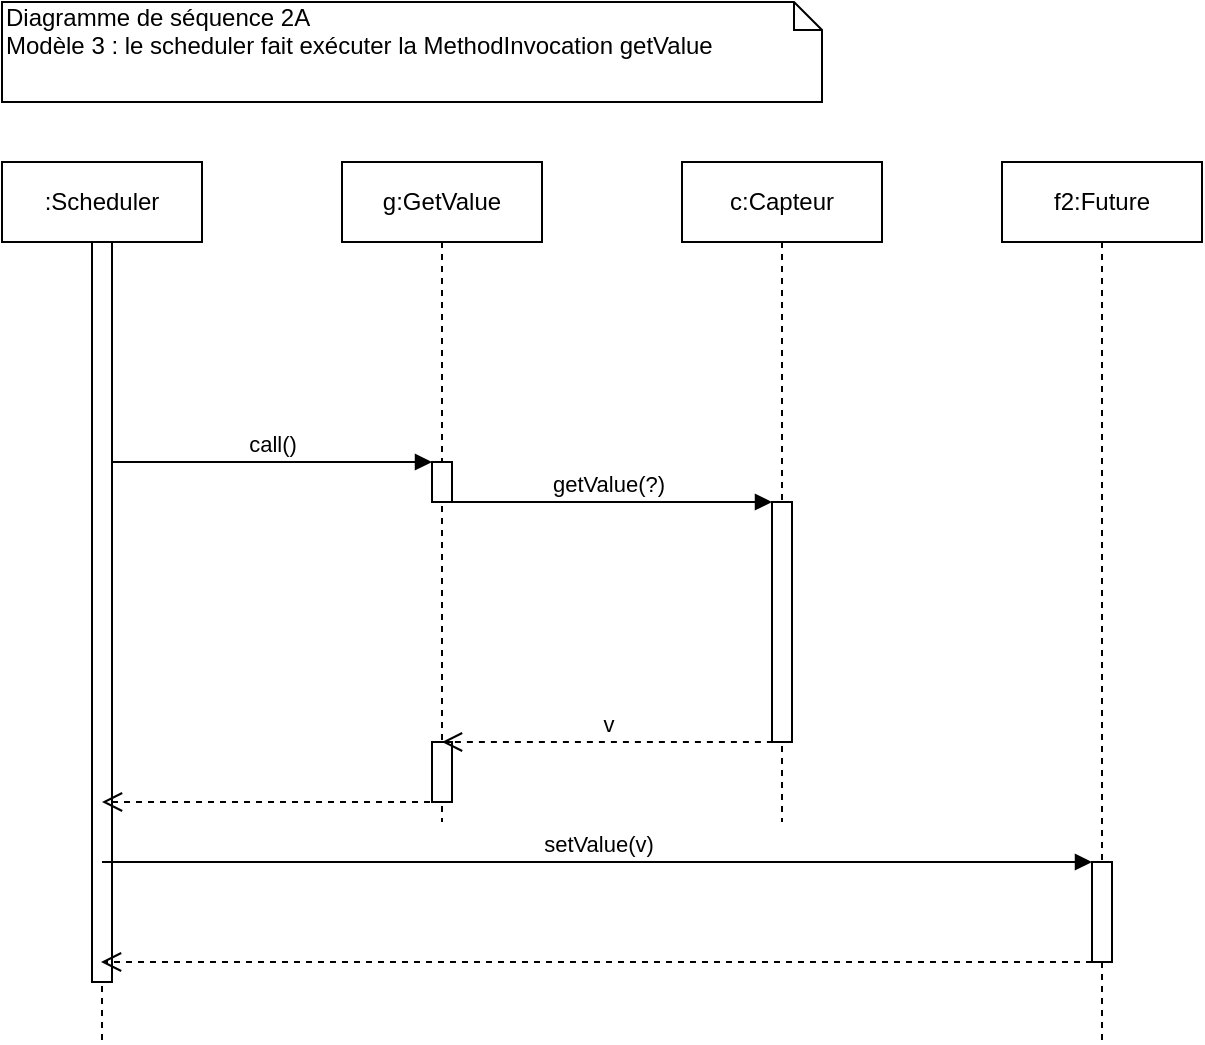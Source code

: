 <mxfile version="13.8.1" type="device"><diagram id="FWDhA3UEtbKKgmc8vJyl" name="Page-1"><mxGraphModel dx="1185" dy="665" grid="1" gridSize="10" guides="1" tooltips="1" connect="1" arrows="1" fold="1" page="1" pageScale="1" pageWidth="827" pageHeight="1169" math="0" shadow="0"><root><mxCell id="0"/><mxCell id="1" parent="0"/><mxCell id="89EmMYGDQl4DgzWfQsBI-1" value=":Scheduler" style="shape=umlLifeline;perimeter=lifelinePerimeter;whiteSpace=wrap;html=1;container=1;collapsible=0;recursiveResize=0;outlineConnect=0;" vertex="1" parent="1"><mxGeometry x="100" y="90" width="100" height="440" as="geometry"/></mxCell><mxCell id="89EmMYGDQl4DgzWfQsBI-2" value="" style="html=1;points=[];perimeter=orthogonalPerimeter;" vertex="1" parent="89EmMYGDQl4DgzWfQsBI-1"><mxGeometry x="45" y="40" width="10" height="370" as="geometry"/></mxCell><mxCell id="89EmMYGDQl4DgzWfQsBI-3" value="g:GetValue" style="shape=umlLifeline;perimeter=lifelinePerimeter;whiteSpace=wrap;html=1;container=1;collapsible=0;recursiveResize=0;outlineConnect=0;" vertex="1" parent="1"><mxGeometry x="270" y="90" width="100" height="330" as="geometry"/></mxCell><mxCell id="89EmMYGDQl4DgzWfQsBI-4" value="" style="html=1;points=[];perimeter=orthogonalPerimeter;" vertex="1" parent="89EmMYGDQl4DgzWfQsBI-3"><mxGeometry x="45" y="150" width="10" height="20" as="geometry"/></mxCell><mxCell id="89EmMYGDQl4DgzWfQsBI-5" value="" style="html=1;points=[];perimeter=orthogonalPerimeter;" vertex="1" parent="89EmMYGDQl4DgzWfQsBI-3"><mxGeometry x="45" y="290" width="10" height="30" as="geometry"/></mxCell><mxCell id="89EmMYGDQl4DgzWfQsBI-6" value="call()" style="html=1;verticalAlign=bottom;endArrow=block;entryX=0;entryY=0;" edge="1" parent="1" source="89EmMYGDQl4DgzWfQsBI-2" target="89EmMYGDQl4DgzWfQsBI-4"><mxGeometry relative="1" as="geometry"><mxPoint x="240" y="240" as="sourcePoint"/></mxGeometry></mxCell><mxCell id="89EmMYGDQl4DgzWfQsBI-7" value="c:Capteur" style="shape=umlLifeline;perimeter=lifelinePerimeter;whiteSpace=wrap;html=1;container=1;collapsible=0;recursiveResize=0;outlineConnect=0;" vertex="1" parent="1"><mxGeometry x="440" y="90" width="100" height="330" as="geometry"/></mxCell><mxCell id="89EmMYGDQl4DgzWfQsBI-8" value="" style="html=1;points=[];perimeter=orthogonalPerimeter;" vertex="1" parent="89EmMYGDQl4DgzWfQsBI-7"><mxGeometry x="45" y="170" width="10" height="120" as="geometry"/></mxCell><mxCell id="89EmMYGDQl4DgzWfQsBI-9" value="getValue(?)" style="html=1;verticalAlign=bottom;endArrow=block;entryX=0;entryY=0;" edge="1" parent="1" source="89EmMYGDQl4DgzWfQsBI-3" target="89EmMYGDQl4DgzWfQsBI-8"><mxGeometry relative="1" as="geometry"><mxPoint x="415" y="240" as="sourcePoint"/></mxGeometry></mxCell><mxCell id="89EmMYGDQl4DgzWfQsBI-10" value="" style="html=1;verticalAlign=bottom;endArrow=open;dashed=1;endSize=8;exitX=0.5;exitY=1;exitDx=0;exitDy=0;exitPerimeter=0;" edge="1" parent="1" source="89EmMYGDQl4DgzWfQsBI-5" target="89EmMYGDQl4DgzWfQsBI-1"><mxGeometry relative="1" as="geometry"><mxPoint x="210" y="390" as="targetPoint"/><mxPoint x="240" y="395" as="sourcePoint"/></mxGeometry></mxCell><mxCell id="89EmMYGDQl4DgzWfQsBI-11" value="f2:Future" style="shape=umlLifeline;perimeter=lifelinePerimeter;whiteSpace=wrap;html=1;container=1;collapsible=0;recursiveResize=0;outlineConnect=0;" vertex="1" parent="1"><mxGeometry x="600" y="90" width="100" height="440" as="geometry"/></mxCell><mxCell id="89EmMYGDQl4DgzWfQsBI-12" value="" style="html=1;points=[];perimeter=orthogonalPerimeter;" vertex="1" parent="89EmMYGDQl4DgzWfQsBI-11"><mxGeometry x="45" y="350" width="10" height="50" as="geometry"/></mxCell><mxCell id="89EmMYGDQl4DgzWfQsBI-13" value="setValue(v)" style="html=1;verticalAlign=bottom;endArrow=block;entryX=0;entryY=0;" edge="1" parent="1" source="89EmMYGDQl4DgzWfQsBI-1" target="89EmMYGDQl4DgzWfQsBI-12"><mxGeometry relative="1" as="geometry"><mxPoint x="170" y="420" as="sourcePoint"/></mxGeometry></mxCell><mxCell id="89EmMYGDQl4DgzWfQsBI-14" value="" style="html=1;verticalAlign=bottom;endArrow=open;dashed=1;endSize=8;" edge="1" parent="1"><mxGeometry relative="1" as="geometry"><mxPoint x="149.5" y="490" as="targetPoint"/><mxPoint x="645" y="490" as="sourcePoint"/></mxGeometry></mxCell><mxCell id="89EmMYGDQl4DgzWfQsBI-15" value="Diagramme de séquence 2A&lt;br&gt;Modèle 3 : le scheduler fait exécuter la MethodInvocation getValue" style="shape=note;whiteSpace=wrap;html=1;size=14;verticalAlign=top;align=left;spacingTop=-6;" vertex="1" parent="1"><mxGeometry x="100" y="10" width="410" height="50" as="geometry"/></mxCell><mxCell id="89EmMYGDQl4DgzWfQsBI-16" value="v" style="html=1;verticalAlign=bottom;endArrow=open;dashed=1;endSize=8;exitX=0.067;exitY=0.986;exitDx=0;exitDy=0;exitPerimeter=0;" edge="1" parent="1"><mxGeometry relative="1" as="geometry"><mxPoint x="320.002" y="380.0" as="targetPoint"/><mxPoint x="485.45" y="380.0" as="sourcePoint"/></mxGeometry></mxCell></root></mxGraphModel></diagram></mxfile>